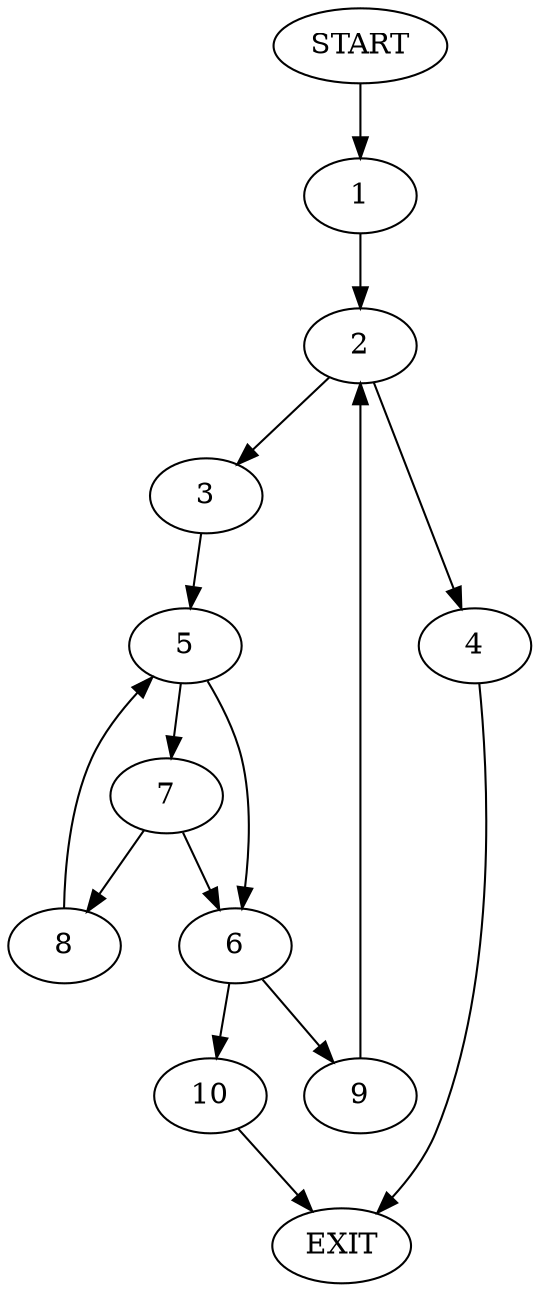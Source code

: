 digraph {
0 [label="START"]
11 [label="EXIT"]
0 -> 1
1 -> 2
2 -> 3
2 -> 4
3 -> 5
4 -> 11
5 -> 6
5 -> 7
7 -> 6
7 -> 8
6 -> 9
6 -> 10
8 -> 5
10 -> 11
9 -> 2
}
